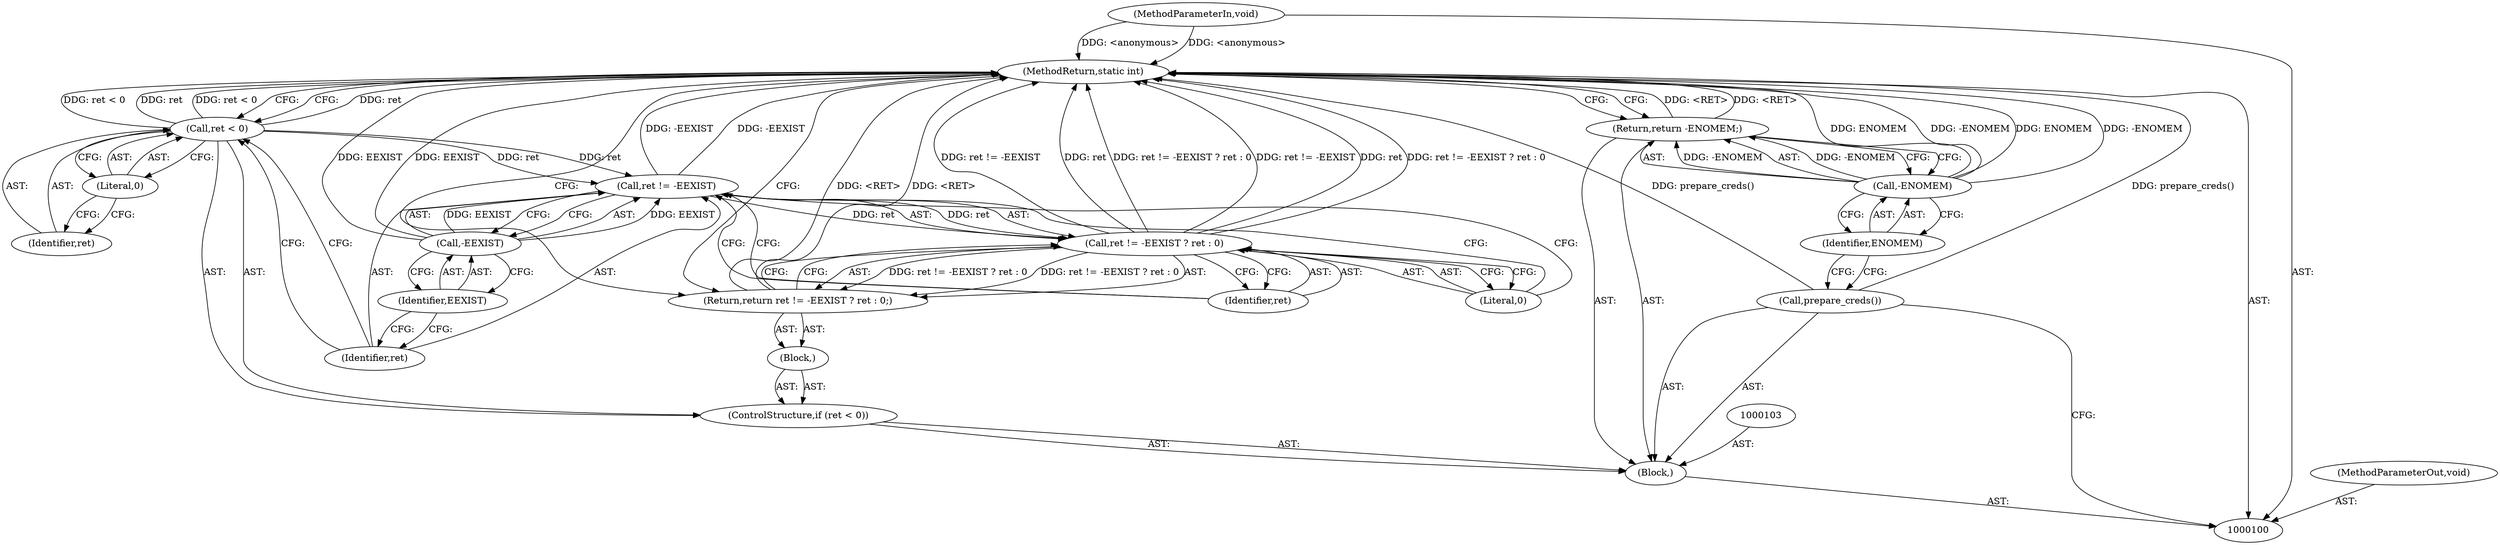 digraph "1_linux_c9f838d104fed6f2f61d68164712e3204bf5271b_0" {
"1000121" [label="(MethodReturn,static int)"];
"1000101" [label="(MethodParameterIn,void)"];
"1000150" [label="(MethodParameterOut,void)"];
"1000111" [label="(Literal,0)"];
"1000112" [label="(Block,)"];
"1000108" [label="(ControlStructure,if (ret < 0))"];
"1000109" [label="(Call,ret < 0)"];
"1000110" [label="(Identifier,ret)"];
"1000117" [label="(Call,-EEXIST)"];
"1000118" [label="(Identifier,EEXIST)"];
"1000113" [label="(Return,return ret != -EEXIST ? ret : 0;)"];
"1000119" [label="(Identifier,ret)"];
"1000120" [label="(Literal,0)"];
"1000114" [label="(Call,ret != -EEXIST ? ret : 0)"];
"1000115" [label="(Call,ret != -EEXIST)"];
"1000116" [label="(Identifier,ret)"];
"1000102" [label="(Block,)"];
"1000104" [label="(Call,prepare_creds())"];
"1000107" [label="(Identifier,ENOMEM)"];
"1000105" [label="(Return,return -ENOMEM;)"];
"1000106" [label="(Call,-ENOMEM)"];
"1000121" -> "1000100"  [label="AST: "];
"1000121" -> "1000105"  [label="CFG: "];
"1000121" -> "1000113"  [label="CFG: "];
"1000121" -> "1000109"  [label="CFG: "];
"1000115" -> "1000121"  [label="DDG: -EEXIST"];
"1000106" -> "1000121"  [label="DDG: ENOMEM"];
"1000106" -> "1000121"  [label="DDG: -ENOMEM"];
"1000104" -> "1000121"  [label="DDG: prepare_creds()"];
"1000114" -> "1000121"  [label="DDG: ret != -EEXIST ? ret : 0"];
"1000114" -> "1000121"  [label="DDG: ret != -EEXIST"];
"1000114" -> "1000121"  [label="DDG: ret"];
"1000117" -> "1000121"  [label="DDG: EEXIST"];
"1000101" -> "1000121"  [label="DDG: <anonymous>"];
"1000109" -> "1000121"  [label="DDG: ret"];
"1000109" -> "1000121"  [label="DDG: ret < 0"];
"1000113" -> "1000121"  [label="DDG: <RET>"];
"1000105" -> "1000121"  [label="DDG: <RET>"];
"1000101" -> "1000100"  [label="AST: "];
"1000101" -> "1000121"  [label="DDG: <anonymous>"];
"1000150" -> "1000100"  [label="AST: "];
"1000111" -> "1000109"  [label="AST: "];
"1000111" -> "1000110"  [label="CFG: "];
"1000109" -> "1000111"  [label="CFG: "];
"1000112" -> "1000108"  [label="AST: "];
"1000113" -> "1000112"  [label="AST: "];
"1000108" -> "1000102"  [label="AST: "];
"1000109" -> "1000108"  [label="AST: "];
"1000112" -> "1000108"  [label="AST: "];
"1000109" -> "1000108"  [label="AST: "];
"1000109" -> "1000111"  [label="CFG: "];
"1000110" -> "1000109"  [label="AST: "];
"1000111" -> "1000109"  [label="AST: "];
"1000116" -> "1000109"  [label="CFG: "];
"1000121" -> "1000109"  [label="CFG: "];
"1000109" -> "1000121"  [label="DDG: ret"];
"1000109" -> "1000121"  [label="DDG: ret < 0"];
"1000109" -> "1000115"  [label="DDG: ret"];
"1000110" -> "1000109"  [label="AST: "];
"1000111" -> "1000110"  [label="CFG: "];
"1000117" -> "1000115"  [label="AST: "];
"1000117" -> "1000118"  [label="CFG: "];
"1000118" -> "1000117"  [label="AST: "];
"1000115" -> "1000117"  [label="CFG: "];
"1000117" -> "1000121"  [label="DDG: EEXIST"];
"1000117" -> "1000115"  [label="DDG: EEXIST"];
"1000118" -> "1000117"  [label="AST: "];
"1000118" -> "1000116"  [label="CFG: "];
"1000117" -> "1000118"  [label="CFG: "];
"1000113" -> "1000112"  [label="AST: "];
"1000113" -> "1000114"  [label="CFG: "];
"1000114" -> "1000113"  [label="AST: "];
"1000121" -> "1000113"  [label="CFG: "];
"1000113" -> "1000121"  [label="DDG: <RET>"];
"1000114" -> "1000113"  [label="DDG: ret != -EEXIST ? ret : 0"];
"1000119" -> "1000114"  [label="AST: "];
"1000119" -> "1000115"  [label="CFG: "];
"1000114" -> "1000119"  [label="CFG: "];
"1000120" -> "1000114"  [label="AST: "];
"1000120" -> "1000115"  [label="CFG: "];
"1000114" -> "1000120"  [label="CFG: "];
"1000114" -> "1000113"  [label="AST: "];
"1000114" -> "1000119"  [label="CFG: "];
"1000114" -> "1000120"  [label="CFG: "];
"1000115" -> "1000114"  [label="AST: "];
"1000119" -> "1000114"  [label="AST: "];
"1000120" -> "1000114"  [label="AST: "];
"1000113" -> "1000114"  [label="CFG: "];
"1000114" -> "1000121"  [label="DDG: ret != -EEXIST ? ret : 0"];
"1000114" -> "1000121"  [label="DDG: ret != -EEXIST"];
"1000114" -> "1000121"  [label="DDG: ret"];
"1000114" -> "1000113"  [label="DDG: ret != -EEXIST ? ret : 0"];
"1000115" -> "1000114"  [label="DDG: ret"];
"1000115" -> "1000114"  [label="AST: "];
"1000115" -> "1000117"  [label="CFG: "];
"1000116" -> "1000115"  [label="AST: "];
"1000117" -> "1000115"  [label="AST: "];
"1000119" -> "1000115"  [label="CFG: "];
"1000120" -> "1000115"  [label="CFG: "];
"1000115" -> "1000121"  [label="DDG: -EEXIST"];
"1000115" -> "1000114"  [label="DDG: ret"];
"1000109" -> "1000115"  [label="DDG: ret"];
"1000117" -> "1000115"  [label="DDG: EEXIST"];
"1000116" -> "1000115"  [label="AST: "];
"1000116" -> "1000109"  [label="CFG: "];
"1000118" -> "1000116"  [label="CFG: "];
"1000102" -> "1000100"  [label="AST: "];
"1000103" -> "1000102"  [label="AST: "];
"1000104" -> "1000102"  [label="AST: "];
"1000105" -> "1000102"  [label="AST: "];
"1000108" -> "1000102"  [label="AST: "];
"1000104" -> "1000102"  [label="AST: "];
"1000104" -> "1000100"  [label="CFG: "];
"1000107" -> "1000104"  [label="CFG: "];
"1000104" -> "1000121"  [label="DDG: prepare_creds()"];
"1000107" -> "1000106"  [label="AST: "];
"1000107" -> "1000104"  [label="CFG: "];
"1000106" -> "1000107"  [label="CFG: "];
"1000105" -> "1000102"  [label="AST: "];
"1000105" -> "1000106"  [label="CFG: "];
"1000106" -> "1000105"  [label="AST: "];
"1000121" -> "1000105"  [label="CFG: "];
"1000105" -> "1000121"  [label="DDG: <RET>"];
"1000106" -> "1000105"  [label="DDG: -ENOMEM"];
"1000106" -> "1000105"  [label="AST: "];
"1000106" -> "1000107"  [label="CFG: "];
"1000107" -> "1000106"  [label="AST: "];
"1000105" -> "1000106"  [label="CFG: "];
"1000106" -> "1000121"  [label="DDG: ENOMEM"];
"1000106" -> "1000121"  [label="DDG: -ENOMEM"];
"1000106" -> "1000105"  [label="DDG: -ENOMEM"];
}
